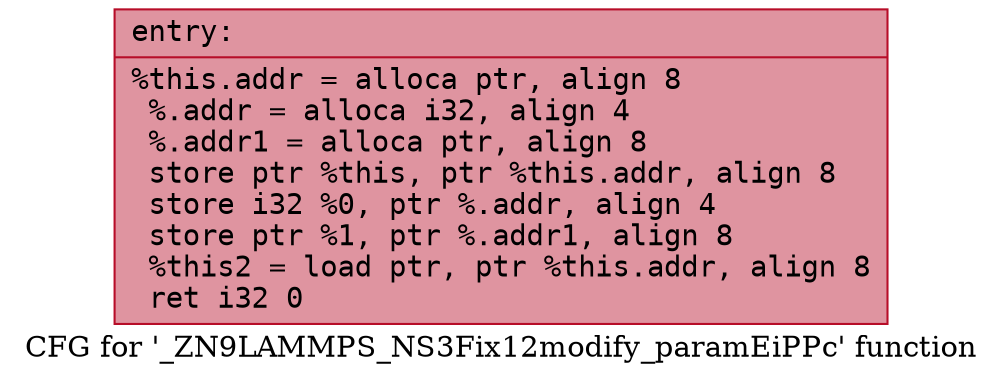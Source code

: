 digraph "CFG for '_ZN9LAMMPS_NS3Fix12modify_paramEiPPc' function" {
	label="CFG for '_ZN9LAMMPS_NS3Fix12modify_paramEiPPc' function";

	Node0x560f40cb7790 [shape=record,color="#b70d28ff", style=filled, fillcolor="#b70d2870" fontname="Courier",label="{entry:\l|  %this.addr = alloca ptr, align 8\l  %.addr = alloca i32, align 4\l  %.addr1 = alloca ptr, align 8\l  store ptr %this, ptr %this.addr, align 8\l  store i32 %0, ptr %.addr, align 4\l  store ptr %1, ptr %.addr1, align 8\l  %this2 = load ptr, ptr %this.addr, align 8\l  ret i32 0\l}"];
}
